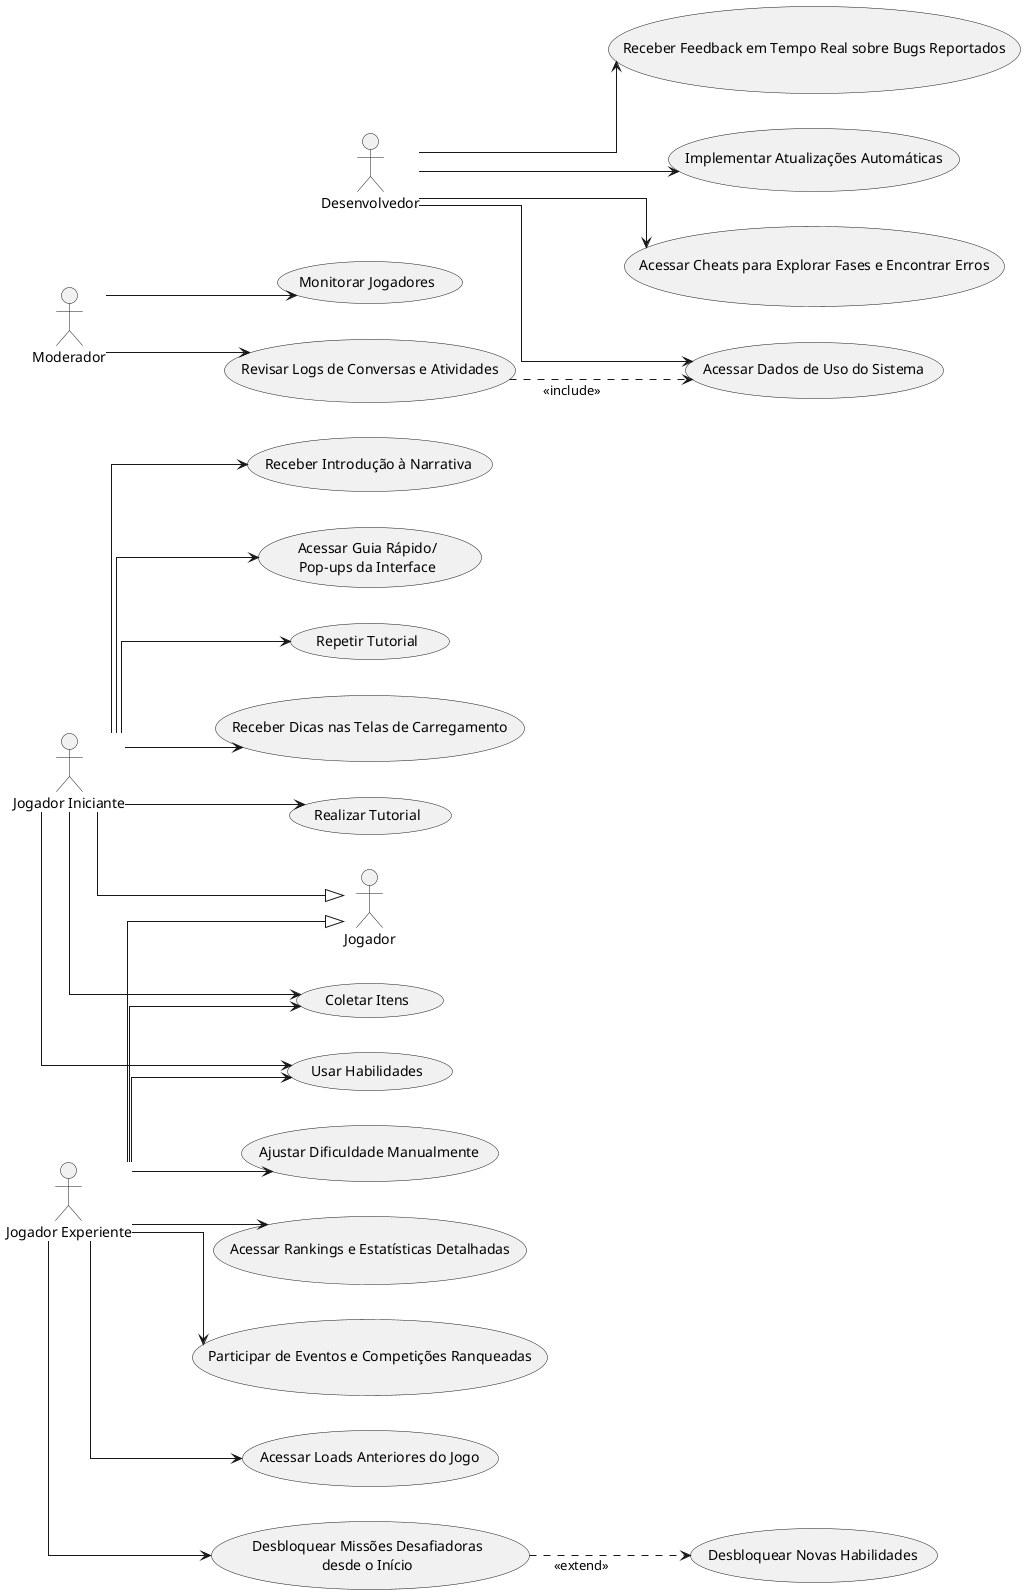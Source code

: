 @startuml casoUso-rpg

' Forçar layout horizontal (achatar)
left to right direction
skinparam linetype ortho


' Atores
actor Jogador
actor "Jogador Iniciante" as JogadorIniciante
actor "Jogador Experiente" as JogadorExperiente
actor Desenvolvedor
actor Moderador

' Herança
JogadorIniciante --|> Jogador
JogadorExperiente --|> Jogador

' Casos de uso (apenas do Jogador Iniciante)
usecase "Realizar Tutorial" as UC_Tutorial
usecase "Receber Introdução à Narrativa" as UC_Narrativa
usecase "Acessar Guia Rápido/\nPop-ups da Interface" as UC_Guia
usecase "Repetir Tutorial" as UC_RepetirTutorial
usecase "Receber Dicas nas Telas de Carregamento" as UC_Dicas

' Associações — Jogador Iniciante
JogadorIniciante --> UC_Tutorial
JogadorIniciante --> UC_Narrativa
JogadorIniciante --> UC_Guia
JogadorIniciante --> UC_RepetirTutorial
JogadorIniciante --> UC_Dicas

' Casos de uso (apenas do Moderador) — atualizado
usecase "Monitorar Jogadores" as UC_Mod_Monitorar
usecase "Revisar Logs de Conversas e Atividades" as UC_Mod_RevisarLogs

' Associações — Moderador
Moderador --> UC_Mod_Monitorar
Moderador --> UC_Mod_RevisarLogs

' Casos de uso (apenas do Desenvolvedor)
usecase "Receber Feedback em Tempo Real sobre Bugs Reportados" as UC_Dev_FeedbackTempoReal
usecase "Implementar Atualizações Automáticas" as UC_Dev_AtualizacoesAuto
usecase "Acessar Cheats para Explorar Fases e Encontrar Erros" as UC_Dev_Cheats
usecase "Acessar Dados de Uso do Sistema" as UC_Dev_DadosUso

' Associações — Desenvolvedor
Desenvolvedor --> UC_Dev_FeedbackTempoReal
Desenvolvedor --> UC_Dev_AtualizacoesAuto
Desenvolvedor --> UC_Dev_Cheats
Desenvolvedor --> UC_Dev_DadosUso

' Inclusão obrigatória: Moderador ao revisar logs deve acessar dados de uso
UC_Mod_RevisarLogs ..> UC_Dev_DadosUso : <<include>>

' Casos de uso (apenas do Jogador Experiente)
usecase "Desbloquear Missões Desafiadoras\ndesde o Início" as UC_Exp_Desafios
usecase "Ajustar Dificuldade Manualmente" as UC_Exp_AjustarDificuldade
usecase "Acessar Rankings e Estatísticas Detalhadas" as UC_Exp_Rankings
usecase "Participar de Eventos e Competições Ranqueadas" as UC_Exp_Eventos
usecase "Acessar Loads Anteriores do Jogo" as UC_Exp_Loads

' Associações — Jogador Experiente
JogadorExperiente --> UC_Exp_Desafios
JogadorExperiente --> UC_Exp_AjustarDificuldade
JogadorExperiente --> UC_Exp_Rankings
JogadorExperiente --> UC_Exp_Eventos
JogadorExperiente --> UC_Exp_Loads

' Casos de uso comuns a Iniciante e Experiente
usecase "Coletar Itens" as UC_Jog_Coletar
usecase "Usar Habilidades" as UC_Jog_UsarHab
JogadorIniciante --> UC_Jog_Coletar
JogadorIniciante --> UC_Jog_UsarHab
JogadorExperiente --> UC_Jog_Coletar
JogadorExperiente --> UC_Jog_UsarHab

' Correção do extend: o desbloqueio ocorre APÓS as missões desafiadoras
usecase "Desbloquear Novas Habilidades" as UC_Exp_DesbloquearHab
UC_Exp_Desafios ..> UC_Exp_DesbloquearHab : <<extend>>
@enduml
